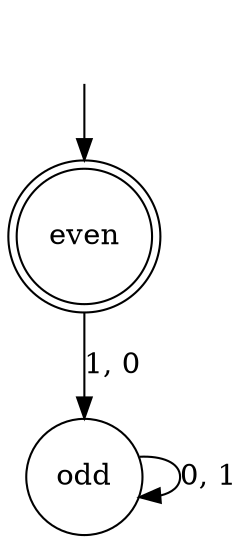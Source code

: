 digraph Automaton {

even [shape = doublecircle];

_nil [style = invis];

odd [shape = circle];

odd -> odd [label = "0, 1"];

_nil -> even;

even -> odd [label = "1, 0"];

}
